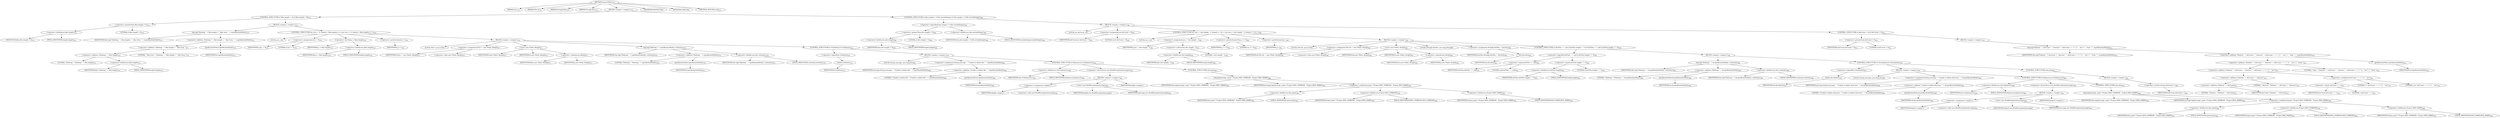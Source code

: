 digraph "removeFiles" {  
"768" [label = <(METHOD,removeFiles)<SUB>373</SUB>> ]
"38" [label = <(PARAM,this)<SUB>373</SUB>> ]
"769" [label = <(PARAM,File d)<SUB>373</SUB>> ]
"770" [label = <(PARAM,String[] files)<SUB>373</SUB>> ]
"771" [label = <(PARAM,String[] dirs)<SUB>373</SUB>> ]
"772" [label = <(BLOCK,&lt;empty&gt;,&lt;empty&gt;)<SUB>373</SUB>> ]
"773" [label = <(CONTROL_STRUCTURE,if (files.length &gt; 0),if (files.length &gt; 0))<SUB>374</SUB>> ]
"774" [label = <(&lt;operator&gt;.greaterThan,files.length &gt; 0)<SUB>374</SUB>> ]
"775" [label = <(&lt;operator&gt;.fieldAccess,files.length)<SUB>374</SUB>> ]
"776" [label = <(IDENTIFIER,files,files.length &gt; 0)<SUB>374</SUB>> ]
"777" [label = <(FIELD_IDENTIFIER,length,length)<SUB>374</SUB>> ]
"778" [label = <(LITERAL,0,files.length &gt; 0)<SUB>374</SUB>> ]
"779" [label = <(BLOCK,&lt;empty&gt;,&lt;empty&gt;)<SUB>374</SUB>> ]
"780" [label = <(log,log(&quot;Deleting &quot; + files.length + &quot; files from &quot; + d.getAbsolutePath()))<SUB>375</SUB>> ]
"37" [label = <(IDENTIFIER,this,log(&quot;Deleting &quot; + files.length + &quot; files from &quot; + d.getAbsolutePath()))<SUB>375</SUB>> ]
"781" [label = <(&lt;operator&gt;.addition,&quot;Deleting &quot; + files.length + &quot; files from &quot; + d.getAbsolutePath())<SUB>375</SUB>> ]
"782" [label = <(&lt;operator&gt;.addition,&quot;Deleting &quot; + files.length + &quot; files from &quot;)<SUB>375</SUB>> ]
"783" [label = <(&lt;operator&gt;.addition,&quot;Deleting &quot; + files.length)<SUB>375</SUB>> ]
"784" [label = <(LITERAL,&quot;Deleting &quot;,&quot;Deleting &quot; + files.length)<SUB>375</SUB>> ]
"785" [label = <(&lt;operator&gt;.fieldAccess,files.length)<SUB>375</SUB>> ]
"786" [label = <(IDENTIFIER,files,&quot;Deleting &quot; + files.length)<SUB>375</SUB>> ]
"787" [label = <(FIELD_IDENTIFIER,length,length)<SUB>375</SUB>> ]
"788" [label = <(LITERAL,&quot; files from &quot;,&quot;Deleting &quot; + files.length + &quot; files from &quot;)<SUB>375</SUB>> ]
"789" [label = <(getAbsolutePath,d.getAbsolutePath())<SUB>375</SUB>> ]
"790" [label = <(IDENTIFIER,d,d.getAbsolutePath())<SUB>375</SUB>> ]
"791" [label = <(CONTROL_STRUCTURE,for (int j = 0; Some(j &lt; files.length); j++),for (int j = 0; Some(j &lt; files.length); j++))<SUB>376</SUB>> ]
"792" [label = <(LOCAL,int j: int)> ]
"793" [label = <(&lt;operator&gt;.assignment,int j = 0)<SUB>376</SUB>> ]
"794" [label = <(IDENTIFIER,j,int j = 0)<SUB>376</SUB>> ]
"795" [label = <(LITERAL,0,int j = 0)<SUB>376</SUB>> ]
"796" [label = <(&lt;operator&gt;.lessThan,j &lt; files.length)<SUB>376</SUB>> ]
"797" [label = <(IDENTIFIER,j,j &lt; files.length)<SUB>376</SUB>> ]
"798" [label = <(&lt;operator&gt;.fieldAccess,files.length)<SUB>376</SUB>> ]
"799" [label = <(IDENTIFIER,files,j &lt; files.length)<SUB>376</SUB>> ]
"800" [label = <(FIELD_IDENTIFIER,length,length)<SUB>376</SUB>> ]
"801" [label = <(&lt;operator&gt;.postIncrement,j++)<SUB>376</SUB>> ]
"802" [label = <(IDENTIFIER,j,j++)<SUB>376</SUB>> ]
"803" [label = <(BLOCK,&lt;empty&gt;,&lt;empty&gt;)<SUB>376</SUB>> ]
"40" [label = <(LOCAL,File f: java.io.File)> ]
"804" [label = <(&lt;operator&gt;.assignment,File f = new File(d, files[j]))<SUB>377</SUB>> ]
"805" [label = <(IDENTIFIER,f,File f = new File(d, files[j]))<SUB>377</SUB>> ]
"806" [label = <(&lt;operator&gt;.alloc,new File(d, files[j]))<SUB>377</SUB>> ]
"807" [label = <(&lt;init&gt;,new File(d, files[j]))<SUB>377</SUB>> ]
"39" [label = <(IDENTIFIER,f,new File(d, files[j]))<SUB>377</SUB>> ]
"808" [label = <(IDENTIFIER,d,new File(d, files[j]))<SUB>377</SUB>> ]
"809" [label = <(&lt;operator&gt;.indexAccess,files[j])<SUB>377</SUB>> ]
"810" [label = <(IDENTIFIER,files,new File(d, files[j]))<SUB>377</SUB>> ]
"811" [label = <(IDENTIFIER,j,new File(d, files[j]))<SUB>377</SUB>> ]
"812" [label = <(log,log(&quot;Deleting &quot; + f.getAbsolutePath(), verbosity))<SUB>378</SUB>> ]
"41" [label = <(IDENTIFIER,this,log(&quot;Deleting &quot; + f.getAbsolutePath(), verbosity))<SUB>378</SUB>> ]
"813" [label = <(&lt;operator&gt;.addition,&quot;Deleting &quot; + f.getAbsolutePath())<SUB>378</SUB>> ]
"814" [label = <(LITERAL,&quot;Deleting &quot;,&quot;Deleting &quot; + f.getAbsolutePath())<SUB>378</SUB>> ]
"815" [label = <(getAbsolutePath,f.getAbsolutePath())<SUB>378</SUB>> ]
"816" [label = <(IDENTIFIER,f,f.getAbsolutePath())<SUB>378</SUB>> ]
"817" [label = <(&lt;operator&gt;.fieldAccess,this.verbosity)<SUB>378</SUB>> ]
"818" [label = <(IDENTIFIER,this,log(&quot;Deleting &quot; + f.getAbsolutePath(), verbosity))<SUB>378</SUB>> ]
"819" [label = <(FIELD_IDENTIFIER,verbosity,verbosity)<SUB>378</SUB>> ]
"820" [label = <(CONTROL_STRUCTURE,if (!f.delete()),if (!f.delete()))<SUB>379</SUB>> ]
"821" [label = <(&lt;operator&gt;.logicalNot,!f.delete())<SUB>379</SUB>> ]
"822" [label = <(delete,f.delete())<SUB>379</SUB>> ]
"823" [label = <(IDENTIFIER,f,f.delete())<SUB>379</SUB>> ]
"824" [label = <(BLOCK,&lt;empty&gt;,&lt;empty&gt;)<SUB>379</SUB>> ]
"825" [label = <(LOCAL,String message: java.lang.String)> ]
"826" [label = <(&lt;operator&gt;.assignment,String message = &quot;Unable to delete file &quot; + f.getAbsolutePath())<SUB>380</SUB>> ]
"827" [label = <(IDENTIFIER,message,String message = &quot;Unable to delete file &quot; + f.getAbsolutePath())<SUB>380</SUB>> ]
"828" [label = <(&lt;operator&gt;.addition,&quot;Unable to delete file &quot; + f.getAbsolutePath())<SUB>380</SUB>> ]
"829" [label = <(LITERAL,&quot;Unable to delete file &quot;,&quot;Unable to delete file &quot; + f.getAbsolutePath())<SUB>380</SUB>> ]
"830" [label = <(getAbsolutePath,f.getAbsolutePath())<SUB>380</SUB>> ]
"831" [label = <(IDENTIFIER,f,f.getAbsolutePath())<SUB>380</SUB>> ]
"832" [label = <(CONTROL_STRUCTURE,if (failonerror),if (failonerror))<SUB>381</SUB>> ]
"833" [label = <(&lt;operator&gt;.fieldAccess,this.failonerror)<SUB>381</SUB>> ]
"834" [label = <(IDENTIFIER,this,if (failonerror))<SUB>381</SUB>> ]
"835" [label = <(FIELD_IDENTIFIER,failonerror,failonerror)<SUB>381</SUB>> ]
"836" [label = <(&lt;operator&gt;.throw,throw new BuildException(message);)<SUB>382</SUB>> ]
"837" [label = <(BLOCK,&lt;empty&gt;,&lt;empty&gt;)<SUB>382</SUB>> ]
"838" [label = <(&lt;operator&gt;.assignment,&lt;empty&gt;)> ]
"839" [label = <(IDENTIFIER,$obj8,&lt;empty&gt;)> ]
"840" [label = <(&lt;operator&gt;.alloc,new BuildException(message))<SUB>382</SUB>> ]
"841" [label = <(&lt;init&gt;,new BuildException(message))<SUB>382</SUB>> ]
"842" [label = <(IDENTIFIER,$obj8,new BuildException(message))> ]
"843" [label = <(IDENTIFIER,message,new BuildException(message))<SUB>382</SUB>> ]
"844" [label = <(IDENTIFIER,$obj8,&lt;empty&gt;)> ]
"845" [label = <(CONTROL_STRUCTURE,else,else)<SUB>384</SUB>> ]
"846" [label = <(log,log(message, quiet ? Project.MSG_VERBOSE : Project.MSG_WARN))<SUB>384</SUB>> ]
"42" [label = <(IDENTIFIER,this,log(message, quiet ? Project.MSG_VERBOSE : Project.MSG_WARN))<SUB>384</SUB>> ]
"847" [label = <(IDENTIFIER,message,log(message, quiet ? Project.MSG_VERBOSE : Project.MSG_WARN))<SUB>384</SUB>> ]
"848" [label = <(&lt;operator&gt;.conditional,quiet ? Project.MSG_VERBOSE : Project.MSG_WARN)<SUB>385</SUB>> ]
"849" [label = <(&lt;operator&gt;.fieldAccess,this.quiet)<SUB>385</SUB>> ]
"850" [label = <(IDENTIFIER,this,quiet ? Project.MSG_VERBOSE : Project.MSG_WARN)<SUB>385</SUB>> ]
"851" [label = <(FIELD_IDENTIFIER,quiet,quiet)<SUB>385</SUB>> ]
"852" [label = <(&lt;operator&gt;.fieldAccess,Project.MSG_VERBOSE)<SUB>385</SUB>> ]
"853" [label = <(IDENTIFIER,Project,quiet ? Project.MSG_VERBOSE : Project.MSG_WARN)<SUB>385</SUB>> ]
"854" [label = <(FIELD_IDENTIFIER,MSG_VERBOSE,MSG_VERBOSE)<SUB>385</SUB>> ]
"855" [label = <(&lt;operator&gt;.fieldAccess,Project.MSG_WARN)<SUB>385</SUB>> ]
"856" [label = <(IDENTIFIER,Project,quiet ? Project.MSG_VERBOSE : Project.MSG_WARN)<SUB>385</SUB>> ]
"857" [label = <(FIELD_IDENTIFIER,MSG_WARN,MSG_WARN)<SUB>385</SUB>> ]
"858" [label = <(CONTROL_STRUCTURE,if (dirs.length &gt; 0 &amp;&amp; includeEmpty),if (dirs.length &gt; 0 &amp;&amp; includeEmpty))<SUB>390</SUB>> ]
"859" [label = <(&lt;operator&gt;.logicalAnd,dirs.length &gt; 0 &amp;&amp; includeEmpty)<SUB>390</SUB>> ]
"860" [label = <(&lt;operator&gt;.greaterThan,dirs.length &gt; 0)<SUB>390</SUB>> ]
"861" [label = <(&lt;operator&gt;.fieldAccess,dirs.length)<SUB>390</SUB>> ]
"862" [label = <(IDENTIFIER,dirs,dirs.length &gt; 0)<SUB>390</SUB>> ]
"863" [label = <(FIELD_IDENTIFIER,length,length)<SUB>390</SUB>> ]
"864" [label = <(LITERAL,0,dirs.length &gt; 0)<SUB>390</SUB>> ]
"865" [label = <(&lt;operator&gt;.fieldAccess,this.includeEmpty)<SUB>390</SUB>> ]
"866" [label = <(IDENTIFIER,this,dirs.length &gt; 0 &amp;&amp; includeEmpty)<SUB>390</SUB>> ]
"867" [label = <(FIELD_IDENTIFIER,includeEmpty,includeEmpty)<SUB>390</SUB>> ]
"868" [label = <(BLOCK,&lt;empty&gt;,&lt;empty&gt;)<SUB>390</SUB>> ]
"869" [label = <(LOCAL,int dirCount: int)> ]
"870" [label = <(&lt;operator&gt;.assignment,int dirCount = 0)<SUB>391</SUB>> ]
"871" [label = <(IDENTIFIER,dirCount,int dirCount = 0)<SUB>391</SUB>> ]
"872" [label = <(LITERAL,0,int dirCount = 0)<SUB>391</SUB>> ]
"873" [label = <(CONTROL_STRUCTURE,for (int j = dirs.length - 1; Some(j &gt;= 0); j--),for (int j = dirs.length - 1; Some(j &gt;= 0); j--))<SUB>392</SUB>> ]
"874" [label = <(LOCAL,int j: int)> ]
"875" [label = <(&lt;operator&gt;.assignment,int j = dirs.length - 1)<SUB>392</SUB>> ]
"876" [label = <(IDENTIFIER,j,int j = dirs.length - 1)<SUB>392</SUB>> ]
"877" [label = <(&lt;operator&gt;.subtraction,dirs.length - 1)<SUB>392</SUB>> ]
"878" [label = <(&lt;operator&gt;.fieldAccess,dirs.length)<SUB>392</SUB>> ]
"879" [label = <(IDENTIFIER,dirs,dirs.length - 1)<SUB>392</SUB>> ]
"880" [label = <(FIELD_IDENTIFIER,length,length)<SUB>392</SUB>> ]
"881" [label = <(LITERAL,1,dirs.length - 1)<SUB>392</SUB>> ]
"882" [label = <(&lt;operator&gt;.greaterEqualsThan,j &gt;= 0)<SUB>392</SUB>> ]
"883" [label = <(IDENTIFIER,j,j &gt;= 0)<SUB>392</SUB>> ]
"884" [label = <(LITERAL,0,j &gt;= 0)<SUB>392</SUB>> ]
"885" [label = <(&lt;operator&gt;.postDecrement,j--)<SUB>392</SUB>> ]
"886" [label = <(IDENTIFIER,j,j--)<SUB>392</SUB>> ]
"887" [label = <(BLOCK,&lt;empty&gt;,&lt;empty&gt;)<SUB>392</SUB>> ]
"44" [label = <(LOCAL,File dir: java.io.File)> ]
"888" [label = <(&lt;operator&gt;.assignment,File dir = new File(d, dirs[j]))<SUB>393</SUB>> ]
"889" [label = <(IDENTIFIER,dir,File dir = new File(d, dirs[j]))<SUB>393</SUB>> ]
"890" [label = <(&lt;operator&gt;.alloc,new File(d, dirs[j]))<SUB>393</SUB>> ]
"891" [label = <(&lt;init&gt;,new File(d, dirs[j]))<SUB>393</SUB>> ]
"43" [label = <(IDENTIFIER,dir,new File(d, dirs[j]))<SUB>393</SUB>> ]
"892" [label = <(IDENTIFIER,d,new File(d, dirs[j]))<SUB>393</SUB>> ]
"893" [label = <(&lt;operator&gt;.indexAccess,dirs[j])<SUB>393</SUB>> ]
"894" [label = <(IDENTIFIER,dirs,new File(d, dirs[j]))<SUB>393</SUB>> ]
"895" [label = <(IDENTIFIER,j,new File(d, dirs[j]))<SUB>393</SUB>> ]
"896" [label = <(LOCAL,String[] dirFiles: java.lang.String[])> ]
"897" [label = <(&lt;operator&gt;.assignment,String[] dirFiles = dir.list())<SUB>394</SUB>> ]
"898" [label = <(IDENTIFIER,dirFiles,String[] dirFiles = dir.list())<SUB>394</SUB>> ]
"899" [label = <(list,dir.list())<SUB>394</SUB>> ]
"900" [label = <(IDENTIFIER,dir,dir.list())<SUB>394</SUB>> ]
"901" [label = <(CONTROL_STRUCTURE,if (dirFiles == null || dirFiles.length == 0),if (dirFiles == null || dirFiles.length == 0))<SUB>395</SUB>> ]
"902" [label = <(&lt;operator&gt;.logicalOr,dirFiles == null || dirFiles.length == 0)<SUB>395</SUB>> ]
"903" [label = <(&lt;operator&gt;.equals,dirFiles == null)<SUB>395</SUB>> ]
"904" [label = <(IDENTIFIER,dirFiles,dirFiles == null)<SUB>395</SUB>> ]
"905" [label = <(LITERAL,null,dirFiles == null)<SUB>395</SUB>> ]
"906" [label = <(&lt;operator&gt;.equals,dirFiles.length == 0)<SUB>395</SUB>> ]
"907" [label = <(&lt;operator&gt;.fieldAccess,dirFiles.length)<SUB>395</SUB>> ]
"908" [label = <(IDENTIFIER,dirFiles,dirFiles.length == 0)<SUB>395</SUB>> ]
"909" [label = <(FIELD_IDENTIFIER,length,length)<SUB>395</SUB>> ]
"910" [label = <(LITERAL,0,dirFiles.length == 0)<SUB>395</SUB>> ]
"911" [label = <(BLOCK,&lt;empty&gt;,&lt;empty&gt;)<SUB>395</SUB>> ]
"912" [label = <(log,log(&quot;Deleting &quot; + dir.getAbsolutePath(), verbosity))<SUB>396</SUB>> ]
"45" [label = <(IDENTIFIER,this,log(&quot;Deleting &quot; + dir.getAbsolutePath(), verbosity))<SUB>396</SUB>> ]
"913" [label = <(&lt;operator&gt;.addition,&quot;Deleting &quot; + dir.getAbsolutePath())<SUB>396</SUB>> ]
"914" [label = <(LITERAL,&quot;Deleting &quot;,&quot;Deleting &quot; + dir.getAbsolutePath())<SUB>396</SUB>> ]
"915" [label = <(getAbsolutePath,dir.getAbsolutePath())<SUB>396</SUB>> ]
"916" [label = <(IDENTIFIER,dir,dir.getAbsolutePath())<SUB>396</SUB>> ]
"917" [label = <(&lt;operator&gt;.fieldAccess,this.verbosity)<SUB>396</SUB>> ]
"918" [label = <(IDENTIFIER,this,log(&quot;Deleting &quot; + dir.getAbsolutePath(), verbosity))<SUB>396</SUB>> ]
"919" [label = <(FIELD_IDENTIFIER,verbosity,verbosity)<SUB>396</SUB>> ]
"920" [label = <(CONTROL_STRUCTURE,if (!dir.delete()),if (!dir.delete()))<SUB>397</SUB>> ]
"921" [label = <(&lt;operator&gt;.logicalNot,!dir.delete())<SUB>397</SUB>> ]
"922" [label = <(delete,dir.delete())<SUB>397</SUB>> ]
"923" [label = <(IDENTIFIER,dir,dir.delete())<SUB>397</SUB>> ]
"924" [label = <(BLOCK,&lt;empty&gt;,&lt;empty&gt;)<SUB>397</SUB>> ]
"925" [label = <(LOCAL,String message: java.lang.String)> ]
"926" [label = <(&lt;operator&gt;.assignment,String message = &quot;Unable to delete directory &quot; + dir.getAbsolutePath())<SUB>398</SUB>> ]
"927" [label = <(IDENTIFIER,message,String message = &quot;Unable to delete directory &quot; + dir.getAbsolutePath())<SUB>398</SUB>> ]
"928" [label = <(&lt;operator&gt;.addition,&quot;Unable to delete directory &quot; + dir.getAbsolutePath())<SUB>398</SUB>> ]
"929" [label = <(LITERAL,&quot;Unable to delete directory &quot;,&quot;Unable to delete directory &quot; + dir.getAbsolutePath())<SUB>398</SUB>> ]
"930" [label = <(getAbsolutePath,dir.getAbsolutePath())<SUB>399</SUB>> ]
"931" [label = <(IDENTIFIER,dir,dir.getAbsolutePath())<SUB>399</SUB>> ]
"932" [label = <(CONTROL_STRUCTURE,if (failonerror),if (failonerror))<SUB>400</SUB>> ]
"933" [label = <(&lt;operator&gt;.fieldAccess,this.failonerror)<SUB>400</SUB>> ]
"934" [label = <(IDENTIFIER,this,if (failonerror))<SUB>400</SUB>> ]
"935" [label = <(FIELD_IDENTIFIER,failonerror,failonerror)<SUB>400</SUB>> ]
"936" [label = <(&lt;operator&gt;.throw,throw new BuildException(message);)<SUB>401</SUB>> ]
"937" [label = <(BLOCK,&lt;empty&gt;,&lt;empty&gt;)<SUB>401</SUB>> ]
"938" [label = <(&lt;operator&gt;.assignment,&lt;empty&gt;)> ]
"939" [label = <(IDENTIFIER,$obj10,&lt;empty&gt;)> ]
"940" [label = <(&lt;operator&gt;.alloc,new BuildException(message))<SUB>401</SUB>> ]
"941" [label = <(&lt;init&gt;,new BuildException(message))<SUB>401</SUB>> ]
"942" [label = <(IDENTIFIER,$obj10,new BuildException(message))> ]
"943" [label = <(IDENTIFIER,message,new BuildException(message))<SUB>401</SUB>> ]
"944" [label = <(IDENTIFIER,$obj10,&lt;empty&gt;)> ]
"945" [label = <(CONTROL_STRUCTURE,else,else)<SUB>403</SUB>> ]
"946" [label = <(log,log(message, quiet ? Project.MSG_VERBOSE : Project.MSG_WARN))<SUB>403</SUB>> ]
"46" [label = <(IDENTIFIER,this,log(message, quiet ? Project.MSG_VERBOSE : Project.MSG_WARN))<SUB>403</SUB>> ]
"947" [label = <(IDENTIFIER,message,log(message, quiet ? Project.MSG_VERBOSE : Project.MSG_WARN))<SUB>403</SUB>> ]
"948" [label = <(&lt;operator&gt;.conditional,quiet ? Project.MSG_VERBOSE : Project.MSG_WARN)<SUB>404</SUB>> ]
"949" [label = <(&lt;operator&gt;.fieldAccess,this.quiet)<SUB>404</SUB>> ]
"950" [label = <(IDENTIFIER,this,quiet ? Project.MSG_VERBOSE : Project.MSG_WARN)<SUB>404</SUB>> ]
"951" [label = <(FIELD_IDENTIFIER,quiet,quiet)<SUB>404</SUB>> ]
"952" [label = <(&lt;operator&gt;.fieldAccess,Project.MSG_VERBOSE)<SUB>404</SUB>> ]
"953" [label = <(IDENTIFIER,Project,quiet ? Project.MSG_VERBOSE : Project.MSG_WARN)<SUB>404</SUB>> ]
"954" [label = <(FIELD_IDENTIFIER,MSG_VERBOSE,MSG_VERBOSE)<SUB>404</SUB>> ]
"955" [label = <(&lt;operator&gt;.fieldAccess,Project.MSG_WARN)<SUB>404</SUB>> ]
"956" [label = <(IDENTIFIER,Project,quiet ? Project.MSG_VERBOSE : Project.MSG_WARN)<SUB>404</SUB>> ]
"957" [label = <(FIELD_IDENTIFIER,MSG_WARN,MSG_WARN)<SUB>404</SUB>> ]
"958" [label = <(CONTROL_STRUCTURE,else,else)<SUB>405</SUB>> ]
"959" [label = <(BLOCK,&lt;empty&gt;,&lt;empty&gt;)<SUB>405</SUB>> ]
"960" [label = <(&lt;operator&gt;.postIncrement,dirCount++)<SUB>406</SUB>> ]
"961" [label = <(IDENTIFIER,dirCount,dirCount++)<SUB>406</SUB>> ]
"962" [label = <(CONTROL_STRUCTURE,if (dirCount &gt; 0),if (dirCount &gt; 0))<SUB>411</SUB>> ]
"963" [label = <(&lt;operator&gt;.greaterThan,dirCount &gt; 0)<SUB>411</SUB>> ]
"964" [label = <(IDENTIFIER,dirCount,dirCount &gt; 0)<SUB>411</SUB>> ]
"965" [label = <(LITERAL,0,dirCount &gt; 0)<SUB>411</SUB>> ]
"966" [label = <(BLOCK,&lt;empty&gt;,&lt;empty&gt;)<SUB>411</SUB>> ]
"967" [label = <(log,log(&quot;Deleted &quot; + dirCount + &quot; director&quot; + (dirCount == 1 ? &quot;y&quot; : &quot;ies&quot;) + &quot; from &quot; + d.getAbsolutePath()))<SUB>412</SUB>> ]
"47" [label = <(IDENTIFIER,this,log(&quot;Deleted &quot; + dirCount + &quot; director&quot; + (dirCount == 1 ? &quot;y&quot; : &quot;ies&quot;) + &quot; from &quot; + d.getAbsolutePath()))<SUB>412</SUB>> ]
"968" [label = <(&lt;operator&gt;.addition,&quot;Deleted &quot; + dirCount + &quot; director&quot; + (dirCount == 1 ? &quot;y&quot; : &quot;ies&quot;) + &quot; from &quot; + d.getAbsolutePath())<SUB>412</SUB>> ]
"969" [label = <(&lt;operator&gt;.addition,&quot;Deleted &quot; + dirCount + &quot; director&quot; + (dirCount == 1 ? &quot;y&quot; : &quot;ies&quot;) + &quot; from &quot;)<SUB>412</SUB>> ]
"970" [label = <(&lt;operator&gt;.addition,&quot;Deleted &quot; + dirCount + &quot; director&quot; + (dirCount == 1 ? &quot;y&quot; : &quot;ies&quot;))<SUB>412</SUB>> ]
"971" [label = <(&lt;operator&gt;.addition,&quot;Deleted &quot; + dirCount + &quot; director&quot;)<SUB>412</SUB>> ]
"972" [label = <(&lt;operator&gt;.addition,&quot;Deleted &quot; + dirCount)<SUB>412</SUB>> ]
"973" [label = <(LITERAL,&quot;Deleted &quot;,&quot;Deleted &quot; + dirCount)<SUB>412</SUB>> ]
"974" [label = <(IDENTIFIER,dirCount,&quot;Deleted &quot; + dirCount)<SUB>412</SUB>> ]
"975" [label = <(LITERAL,&quot; director&quot;,&quot;Deleted &quot; + dirCount + &quot; director&quot;)<SUB>412</SUB>> ]
"976" [label = <(&lt;operator&gt;.conditional,dirCount == 1 ? &quot;y&quot; : &quot;ies&quot;)<SUB>413</SUB>> ]
"977" [label = <(&lt;operator&gt;.equals,dirCount == 1)<SUB>413</SUB>> ]
"978" [label = <(IDENTIFIER,dirCount,dirCount == 1)<SUB>413</SUB>> ]
"979" [label = <(LITERAL,1,dirCount == 1)<SUB>413</SUB>> ]
"980" [label = <(LITERAL,&quot;y&quot;,dirCount == 1 ? &quot;y&quot; : &quot;ies&quot;)<SUB>413</SUB>> ]
"981" [label = <(LITERAL,&quot;ies&quot;,dirCount == 1 ? &quot;y&quot; : &quot;ies&quot;)<SUB>413</SUB>> ]
"982" [label = <(LITERAL,&quot; from &quot;,&quot;Deleted &quot; + dirCount + &quot; director&quot; + (dirCount == 1 ? &quot;y&quot; : &quot;ies&quot;) + &quot; from &quot;)<SUB>414</SUB>> ]
"983" [label = <(getAbsolutePath,d.getAbsolutePath())<SUB>414</SUB>> ]
"984" [label = <(IDENTIFIER,d,d.getAbsolutePath())<SUB>414</SUB>> ]
"985" [label = <(MODIFIER,PROTECTED)> ]
"986" [label = <(MODIFIER,VIRTUAL)> ]
"987" [label = <(METHOD_RETURN,void)<SUB>373</SUB>> ]
  "768" -> "38" 
  "768" -> "769" 
  "768" -> "770" 
  "768" -> "771" 
  "768" -> "772" 
  "768" -> "985" 
  "768" -> "986" 
  "768" -> "987" 
  "772" -> "773" 
  "772" -> "858" 
  "773" -> "774" 
  "773" -> "779" 
  "774" -> "775" 
  "774" -> "778" 
  "775" -> "776" 
  "775" -> "777" 
  "779" -> "780" 
  "779" -> "791" 
  "780" -> "37" 
  "780" -> "781" 
  "781" -> "782" 
  "781" -> "789" 
  "782" -> "783" 
  "782" -> "788" 
  "783" -> "784" 
  "783" -> "785" 
  "785" -> "786" 
  "785" -> "787" 
  "789" -> "790" 
  "791" -> "792" 
  "791" -> "793" 
  "791" -> "796" 
  "791" -> "801" 
  "791" -> "803" 
  "793" -> "794" 
  "793" -> "795" 
  "796" -> "797" 
  "796" -> "798" 
  "798" -> "799" 
  "798" -> "800" 
  "801" -> "802" 
  "803" -> "40" 
  "803" -> "804" 
  "803" -> "807" 
  "803" -> "812" 
  "803" -> "820" 
  "804" -> "805" 
  "804" -> "806" 
  "807" -> "39" 
  "807" -> "808" 
  "807" -> "809" 
  "809" -> "810" 
  "809" -> "811" 
  "812" -> "41" 
  "812" -> "813" 
  "812" -> "817" 
  "813" -> "814" 
  "813" -> "815" 
  "815" -> "816" 
  "817" -> "818" 
  "817" -> "819" 
  "820" -> "821" 
  "820" -> "824" 
  "821" -> "822" 
  "822" -> "823" 
  "824" -> "825" 
  "824" -> "826" 
  "824" -> "832" 
  "826" -> "827" 
  "826" -> "828" 
  "828" -> "829" 
  "828" -> "830" 
  "830" -> "831" 
  "832" -> "833" 
  "832" -> "836" 
  "832" -> "845" 
  "833" -> "834" 
  "833" -> "835" 
  "836" -> "837" 
  "837" -> "838" 
  "837" -> "841" 
  "837" -> "844" 
  "838" -> "839" 
  "838" -> "840" 
  "841" -> "842" 
  "841" -> "843" 
  "845" -> "846" 
  "846" -> "42" 
  "846" -> "847" 
  "846" -> "848" 
  "848" -> "849" 
  "848" -> "852" 
  "848" -> "855" 
  "849" -> "850" 
  "849" -> "851" 
  "852" -> "853" 
  "852" -> "854" 
  "855" -> "856" 
  "855" -> "857" 
  "858" -> "859" 
  "858" -> "868" 
  "859" -> "860" 
  "859" -> "865" 
  "860" -> "861" 
  "860" -> "864" 
  "861" -> "862" 
  "861" -> "863" 
  "865" -> "866" 
  "865" -> "867" 
  "868" -> "869" 
  "868" -> "870" 
  "868" -> "873" 
  "868" -> "962" 
  "870" -> "871" 
  "870" -> "872" 
  "873" -> "874" 
  "873" -> "875" 
  "873" -> "882" 
  "873" -> "885" 
  "873" -> "887" 
  "875" -> "876" 
  "875" -> "877" 
  "877" -> "878" 
  "877" -> "881" 
  "878" -> "879" 
  "878" -> "880" 
  "882" -> "883" 
  "882" -> "884" 
  "885" -> "886" 
  "887" -> "44" 
  "887" -> "888" 
  "887" -> "891" 
  "887" -> "896" 
  "887" -> "897" 
  "887" -> "901" 
  "888" -> "889" 
  "888" -> "890" 
  "891" -> "43" 
  "891" -> "892" 
  "891" -> "893" 
  "893" -> "894" 
  "893" -> "895" 
  "897" -> "898" 
  "897" -> "899" 
  "899" -> "900" 
  "901" -> "902" 
  "901" -> "911" 
  "902" -> "903" 
  "902" -> "906" 
  "903" -> "904" 
  "903" -> "905" 
  "906" -> "907" 
  "906" -> "910" 
  "907" -> "908" 
  "907" -> "909" 
  "911" -> "912" 
  "911" -> "920" 
  "912" -> "45" 
  "912" -> "913" 
  "912" -> "917" 
  "913" -> "914" 
  "913" -> "915" 
  "915" -> "916" 
  "917" -> "918" 
  "917" -> "919" 
  "920" -> "921" 
  "920" -> "924" 
  "920" -> "958" 
  "921" -> "922" 
  "922" -> "923" 
  "924" -> "925" 
  "924" -> "926" 
  "924" -> "932" 
  "926" -> "927" 
  "926" -> "928" 
  "928" -> "929" 
  "928" -> "930" 
  "930" -> "931" 
  "932" -> "933" 
  "932" -> "936" 
  "932" -> "945" 
  "933" -> "934" 
  "933" -> "935" 
  "936" -> "937" 
  "937" -> "938" 
  "937" -> "941" 
  "937" -> "944" 
  "938" -> "939" 
  "938" -> "940" 
  "941" -> "942" 
  "941" -> "943" 
  "945" -> "946" 
  "946" -> "46" 
  "946" -> "947" 
  "946" -> "948" 
  "948" -> "949" 
  "948" -> "952" 
  "948" -> "955" 
  "949" -> "950" 
  "949" -> "951" 
  "952" -> "953" 
  "952" -> "954" 
  "955" -> "956" 
  "955" -> "957" 
  "958" -> "959" 
  "959" -> "960" 
  "960" -> "961" 
  "962" -> "963" 
  "962" -> "966" 
  "963" -> "964" 
  "963" -> "965" 
  "966" -> "967" 
  "967" -> "47" 
  "967" -> "968" 
  "968" -> "969" 
  "968" -> "983" 
  "969" -> "970" 
  "969" -> "982" 
  "970" -> "971" 
  "970" -> "976" 
  "971" -> "972" 
  "971" -> "975" 
  "972" -> "973" 
  "972" -> "974" 
  "976" -> "977" 
  "976" -> "980" 
  "976" -> "981" 
  "977" -> "978" 
  "977" -> "979" 
  "983" -> "984" 
}
